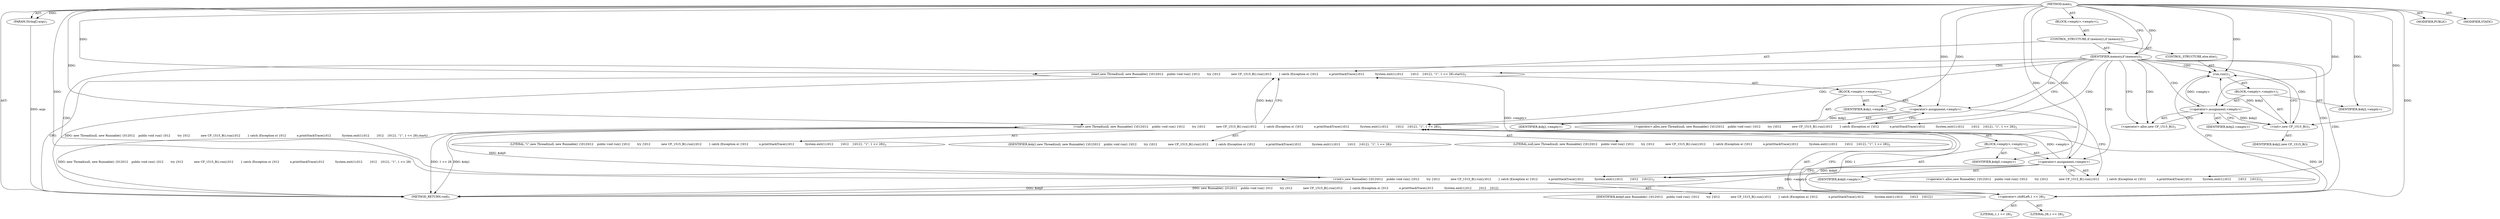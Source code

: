 digraph "main" {  
"17" [label = <(METHOD,main)<SUB>1</SUB>> ]
"18" [label = <(PARAM,String[] args)<SUB>1</SUB>> ]
"19" [label = <(BLOCK,&lt;empty&gt;,&lt;empty&gt;)<SUB>1</SUB>> ]
"20" [label = <(CONTROL_STRUCTURE,if (memory),if (memory))<SUB>2</SUB>> ]
"21" [label = <(IDENTIFIER,memory,if (memory))<SUB>2</SUB>> ]
"22" [label = <(start,new Thread(null, new Runnable() {\012\012    public void run() {\012        try {\012            new CF_1515_B().run();\012        } catch (Exception e) {\012            e.printStackTrace();\012            System.exit(1);\012        }\012    }\012}, &quot;1&quot;, 1 &lt;&lt; 28).start())<SUB>2</SUB>> ]
"23" [label = <(BLOCK,&lt;empty&gt;,&lt;empty&gt;)<SUB>2</SUB>> ]
"24" [label = <(&lt;operator&gt;.assignment,&lt;empty&gt;)> ]
"25" [label = <(IDENTIFIER,$obj1,&lt;empty&gt;)> ]
"26" [label = <(&lt;operator&gt;.alloc,new Thread(null, new Runnable() {\012\012    public void run() {\012        try {\012            new CF_1515_B().run();\012        } catch (Exception e) {\012            e.printStackTrace();\012            System.exit(1);\012        }\012    }\012}, &quot;1&quot;, 1 &lt;&lt; 28))<SUB>2</SUB>> ]
"27" [label = <(&lt;init&gt;,new Thread(null, new Runnable() {\012\012    public void run() {\012        try {\012            new CF_1515_B().run();\012        } catch (Exception e) {\012            e.printStackTrace();\012            System.exit(1);\012        }\012    }\012}, &quot;1&quot;, 1 &lt;&lt; 28))<SUB>2</SUB>> ]
"28" [label = <(IDENTIFIER,$obj1,new Thread(null, new Runnable() {\012\012    public void run() {\012        try {\012            new CF_1515_B().run();\012        } catch (Exception e) {\012            e.printStackTrace();\012            System.exit(1);\012        }\012    }\012}, &quot;1&quot;, 1 &lt;&lt; 28))> ]
"29" [label = <(LITERAL,null,new Thread(null, new Runnable() {\012\012    public void run() {\012        try {\012            new CF_1515_B().run();\012        } catch (Exception e) {\012            e.printStackTrace();\012            System.exit(1);\012        }\012    }\012}, &quot;1&quot;, 1 &lt;&lt; 28))<SUB>2</SUB>> ]
"30" [label = <(BLOCK,&lt;empty&gt;,&lt;empty&gt;)<SUB>2</SUB>> ]
"31" [label = <(&lt;operator&gt;.assignment,&lt;empty&gt;)> ]
"32" [label = <(IDENTIFIER,$obj0,&lt;empty&gt;)> ]
"33" [label = <(&lt;operator&gt;.alloc,new Runnable() {\012\012    public void run() {\012        try {\012            new CF_1515_B().run();\012        } catch (Exception e) {\012            e.printStackTrace();\012            System.exit(1);\012        }\012    }\012})<SUB>2</SUB>> ]
"34" [label = <(&lt;init&gt;,new Runnable() {\012\012    public void run() {\012        try {\012            new CF_1515_B().run();\012        } catch (Exception e) {\012            e.printStackTrace();\012            System.exit(1);\012        }\012    }\012})<SUB>2</SUB>> ]
"35" [label = <(IDENTIFIER,$obj0,new Runnable() {\012\012    public void run() {\012        try {\012            new CF_1515_B().run();\012        } catch (Exception e) {\012            e.printStackTrace();\012            System.exit(1);\012        }\012    }\012})> ]
"36" [label = <(IDENTIFIER,$obj0,&lt;empty&gt;)> ]
"37" [label = <(LITERAL,&quot;1&quot;,new Thread(null, new Runnable() {\012\012    public void run() {\012        try {\012            new CF_1515_B().run();\012        } catch (Exception e) {\012            e.printStackTrace();\012            System.exit(1);\012        }\012    }\012}, &quot;1&quot;, 1 &lt;&lt; 28))<SUB>2</SUB>> ]
"38" [label = <(&lt;operator&gt;.shiftLeft,1 &lt;&lt; 28)<SUB>2</SUB>> ]
"39" [label = <(LITERAL,1,1 &lt;&lt; 28)<SUB>2</SUB>> ]
"40" [label = <(LITERAL,28,1 &lt;&lt; 28)<SUB>2</SUB>> ]
"41" [label = <(IDENTIFIER,$obj1,&lt;empty&gt;)> ]
"42" [label = <(CONTROL_STRUCTURE,else,else)<SUB>3</SUB>> ]
"43" [label = <(run,run())<SUB>3</SUB>> ]
"44" [label = <(BLOCK,&lt;empty&gt;,&lt;empty&gt;)<SUB>3</SUB>> ]
"45" [label = <(&lt;operator&gt;.assignment,&lt;empty&gt;)> ]
"46" [label = <(IDENTIFIER,$obj2,&lt;empty&gt;)> ]
"47" [label = <(&lt;operator&gt;.alloc,new CF_1515_B())<SUB>3</SUB>> ]
"48" [label = <(&lt;init&gt;,new CF_1515_B())<SUB>3</SUB>> ]
"49" [label = <(IDENTIFIER,$obj2,new CF_1515_B())> ]
"50" [label = <(IDENTIFIER,$obj2,&lt;empty&gt;)> ]
"51" [label = <(MODIFIER,PUBLIC)> ]
"52" [label = <(MODIFIER,STATIC)> ]
"53" [label = <(METHOD_RETURN,void)<SUB>1</SUB>> ]
  "17" -> "18"  [ label = "AST: "] 
  "17" -> "19"  [ label = "AST: "] 
  "17" -> "51"  [ label = "AST: "] 
  "17" -> "52"  [ label = "AST: "] 
  "17" -> "53"  [ label = "AST: "] 
  "19" -> "20"  [ label = "AST: "] 
  "20" -> "21"  [ label = "AST: "] 
  "20" -> "22"  [ label = "AST: "] 
  "20" -> "42"  [ label = "AST: "] 
  "22" -> "23"  [ label = "AST: "] 
  "23" -> "24"  [ label = "AST: "] 
  "23" -> "27"  [ label = "AST: "] 
  "23" -> "41"  [ label = "AST: "] 
  "24" -> "25"  [ label = "AST: "] 
  "24" -> "26"  [ label = "AST: "] 
  "27" -> "28"  [ label = "AST: "] 
  "27" -> "29"  [ label = "AST: "] 
  "27" -> "30"  [ label = "AST: "] 
  "27" -> "37"  [ label = "AST: "] 
  "27" -> "38"  [ label = "AST: "] 
  "30" -> "31"  [ label = "AST: "] 
  "30" -> "34"  [ label = "AST: "] 
  "30" -> "36"  [ label = "AST: "] 
  "31" -> "32"  [ label = "AST: "] 
  "31" -> "33"  [ label = "AST: "] 
  "34" -> "35"  [ label = "AST: "] 
  "38" -> "39"  [ label = "AST: "] 
  "38" -> "40"  [ label = "AST: "] 
  "42" -> "43"  [ label = "AST: "] 
  "43" -> "44"  [ label = "AST: "] 
  "44" -> "45"  [ label = "AST: "] 
  "44" -> "48"  [ label = "AST: "] 
  "44" -> "50"  [ label = "AST: "] 
  "45" -> "46"  [ label = "AST: "] 
  "45" -> "47"  [ label = "AST: "] 
  "48" -> "49"  [ label = "AST: "] 
  "21" -> "26"  [ label = "CFG: "] 
  "21" -> "47"  [ label = "CFG: "] 
  "22" -> "53"  [ label = "CFG: "] 
  "43" -> "53"  [ label = "CFG: "] 
  "24" -> "33"  [ label = "CFG: "] 
  "27" -> "22"  [ label = "CFG: "] 
  "26" -> "24"  [ label = "CFG: "] 
  "38" -> "27"  [ label = "CFG: "] 
  "45" -> "48"  [ label = "CFG: "] 
  "48" -> "43"  [ label = "CFG: "] 
  "31" -> "34"  [ label = "CFG: "] 
  "34" -> "38"  [ label = "CFG: "] 
  "47" -> "45"  [ label = "CFG: "] 
  "33" -> "31"  [ label = "CFG: "] 
  "17" -> "21"  [ label = "CFG: "] 
  "18" -> "53"  [ label = "DDG: args"] 
  "27" -> "53"  [ label = "DDG: $obj1"] 
  "31" -> "53"  [ label = "DDG: &lt;empty&gt;"] 
  "34" -> "53"  [ label = "DDG: $obj0"] 
  "34" -> "53"  [ label = "DDG: new Runnable() {\012\012    public void run() {\012        try {\012            new CF_1515_B().run();\012        } catch (Exception e) {\012            e.printStackTrace();\012            System.exit(1);\012        }\012    }\012}"] 
  "27" -> "53"  [ label = "DDG: 1 &lt;&lt; 28"] 
  "27" -> "53"  [ label = "DDG: new Thread(null, new Runnable() {\012\012    public void run() {\012        try {\012            new CF_1515_B().run();\012        } catch (Exception e) {\012            e.printStackTrace();\012            System.exit(1);\012        }\012    }\012}, &quot;1&quot;, 1 &lt;&lt; 28)"] 
  "22" -> "53"  [ label = "DDG: new Thread(null, new Runnable() {\012\012    public void run() {\012        try {\012            new CF_1515_B().run();\012        } catch (Exception e) {\012            e.printStackTrace();\012            System.exit(1);\012        }\012    }\012}, &quot;1&quot;, 1 &lt;&lt; 28).start()"] 
  "17" -> "18"  [ label = "DDG: "] 
  "17" -> "21"  [ label = "DDG: "] 
  "31" -> "22"  [ label = "DDG: &lt;empty&gt;"] 
  "27" -> "22"  [ label = "DDG: $obj1"] 
  "17" -> "22"  [ label = "DDG: "] 
  "17" -> "24"  [ label = "DDG: "] 
  "17" -> "41"  [ label = "DDG: "] 
  "45" -> "43"  [ label = "DDG: &lt;empty&gt;"] 
  "48" -> "43"  [ label = "DDG: $obj2"] 
  "17" -> "43"  [ label = "DDG: "] 
  "24" -> "27"  [ label = "DDG: $obj1"] 
  "17" -> "27"  [ label = "DDG: "] 
  "31" -> "27"  [ label = "DDG: &lt;empty&gt;"] 
  "34" -> "27"  [ label = "DDG: $obj0"] 
  "38" -> "27"  [ label = "DDG: 1"] 
  "38" -> "27"  [ label = "DDG: 28"] 
  "17" -> "45"  [ label = "DDG: "] 
  "17" -> "50"  [ label = "DDG: "] 
  "17" -> "31"  [ label = "DDG: "] 
  "17" -> "36"  [ label = "DDG: "] 
  "17" -> "38"  [ label = "DDG: "] 
  "45" -> "48"  [ label = "DDG: $obj2"] 
  "17" -> "48"  [ label = "DDG: "] 
  "31" -> "34"  [ label = "DDG: $obj0"] 
  "17" -> "34"  [ label = "DDG: "] 
  "21" -> "24"  [ label = "CDG: "] 
  "21" -> "47"  [ label = "CDG: "] 
  "21" -> "34"  [ label = "CDG: "] 
  "21" -> "48"  [ label = "CDG: "] 
  "21" -> "33"  [ label = "CDG: "] 
  "21" -> "26"  [ label = "CDG: "] 
  "21" -> "38"  [ label = "CDG: "] 
  "21" -> "22"  [ label = "CDG: "] 
  "21" -> "45"  [ label = "CDG: "] 
  "21" -> "27"  [ label = "CDG: "] 
  "21" -> "31"  [ label = "CDG: "] 
  "21" -> "43"  [ label = "CDG: "] 
}
